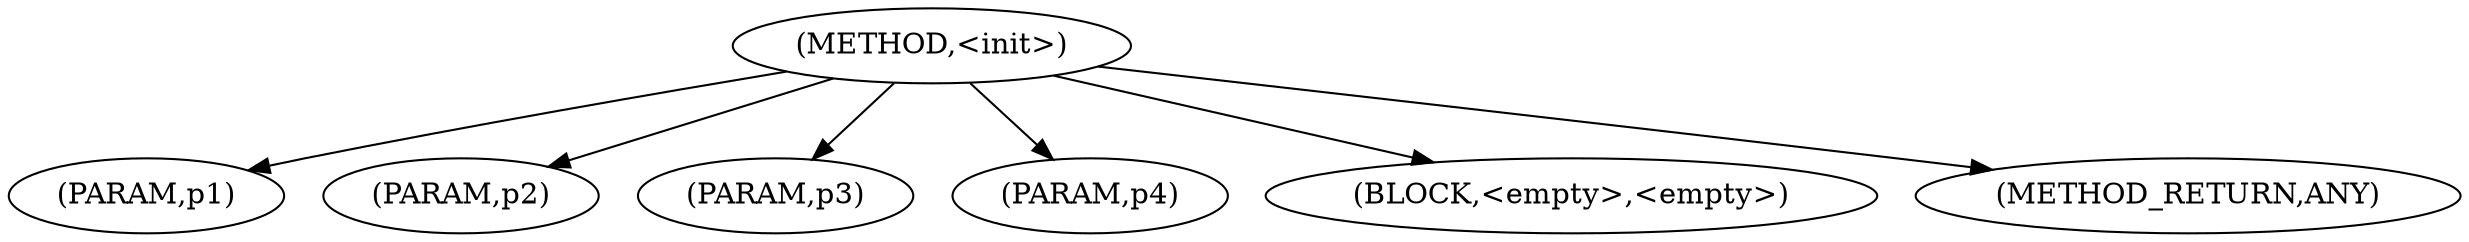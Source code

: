 digraph "&lt;init&gt;" {  
"782" [label = <(METHOD,&lt;init&gt;)> ]
"783" [label = <(PARAM,p1)> ]
"784" [label = <(PARAM,p2)> ]
"785" [label = <(PARAM,p3)> ]
"786" [label = <(PARAM,p4)> ]
"787" [label = <(BLOCK,&lt;empty&gt;,&lt;empty&gt;)> ]
"788" [label = <(METHOD_RETURN,ANY)> ]
  "782" -> "783" 
  "782" -> "787" 
  "782" -> "784" 
  "782" -> "788" 
  "782" -> "785" 
  "782" -> "786" 
}
